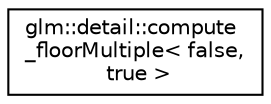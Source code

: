 digraph "Graphical Class Hierarchy"
{
  edge [fontname="Helvetica",fontsize="10",labelfontname="Helvetica",labelfontsize="10"];
  node [fontname="Helvetica",fontsize="10",shape=record];
  rankdir="LR";
  Node1 [label="glm::detail::compute\l_floorMultiple\< false,\l true \>",height=0.2,width=0.4,color="black", fillcolor="white", style="filled",URL="$structglm_1_1detail_1_1compute__floor_multiple_3_01false_00_01true_01_4.html"];
}

